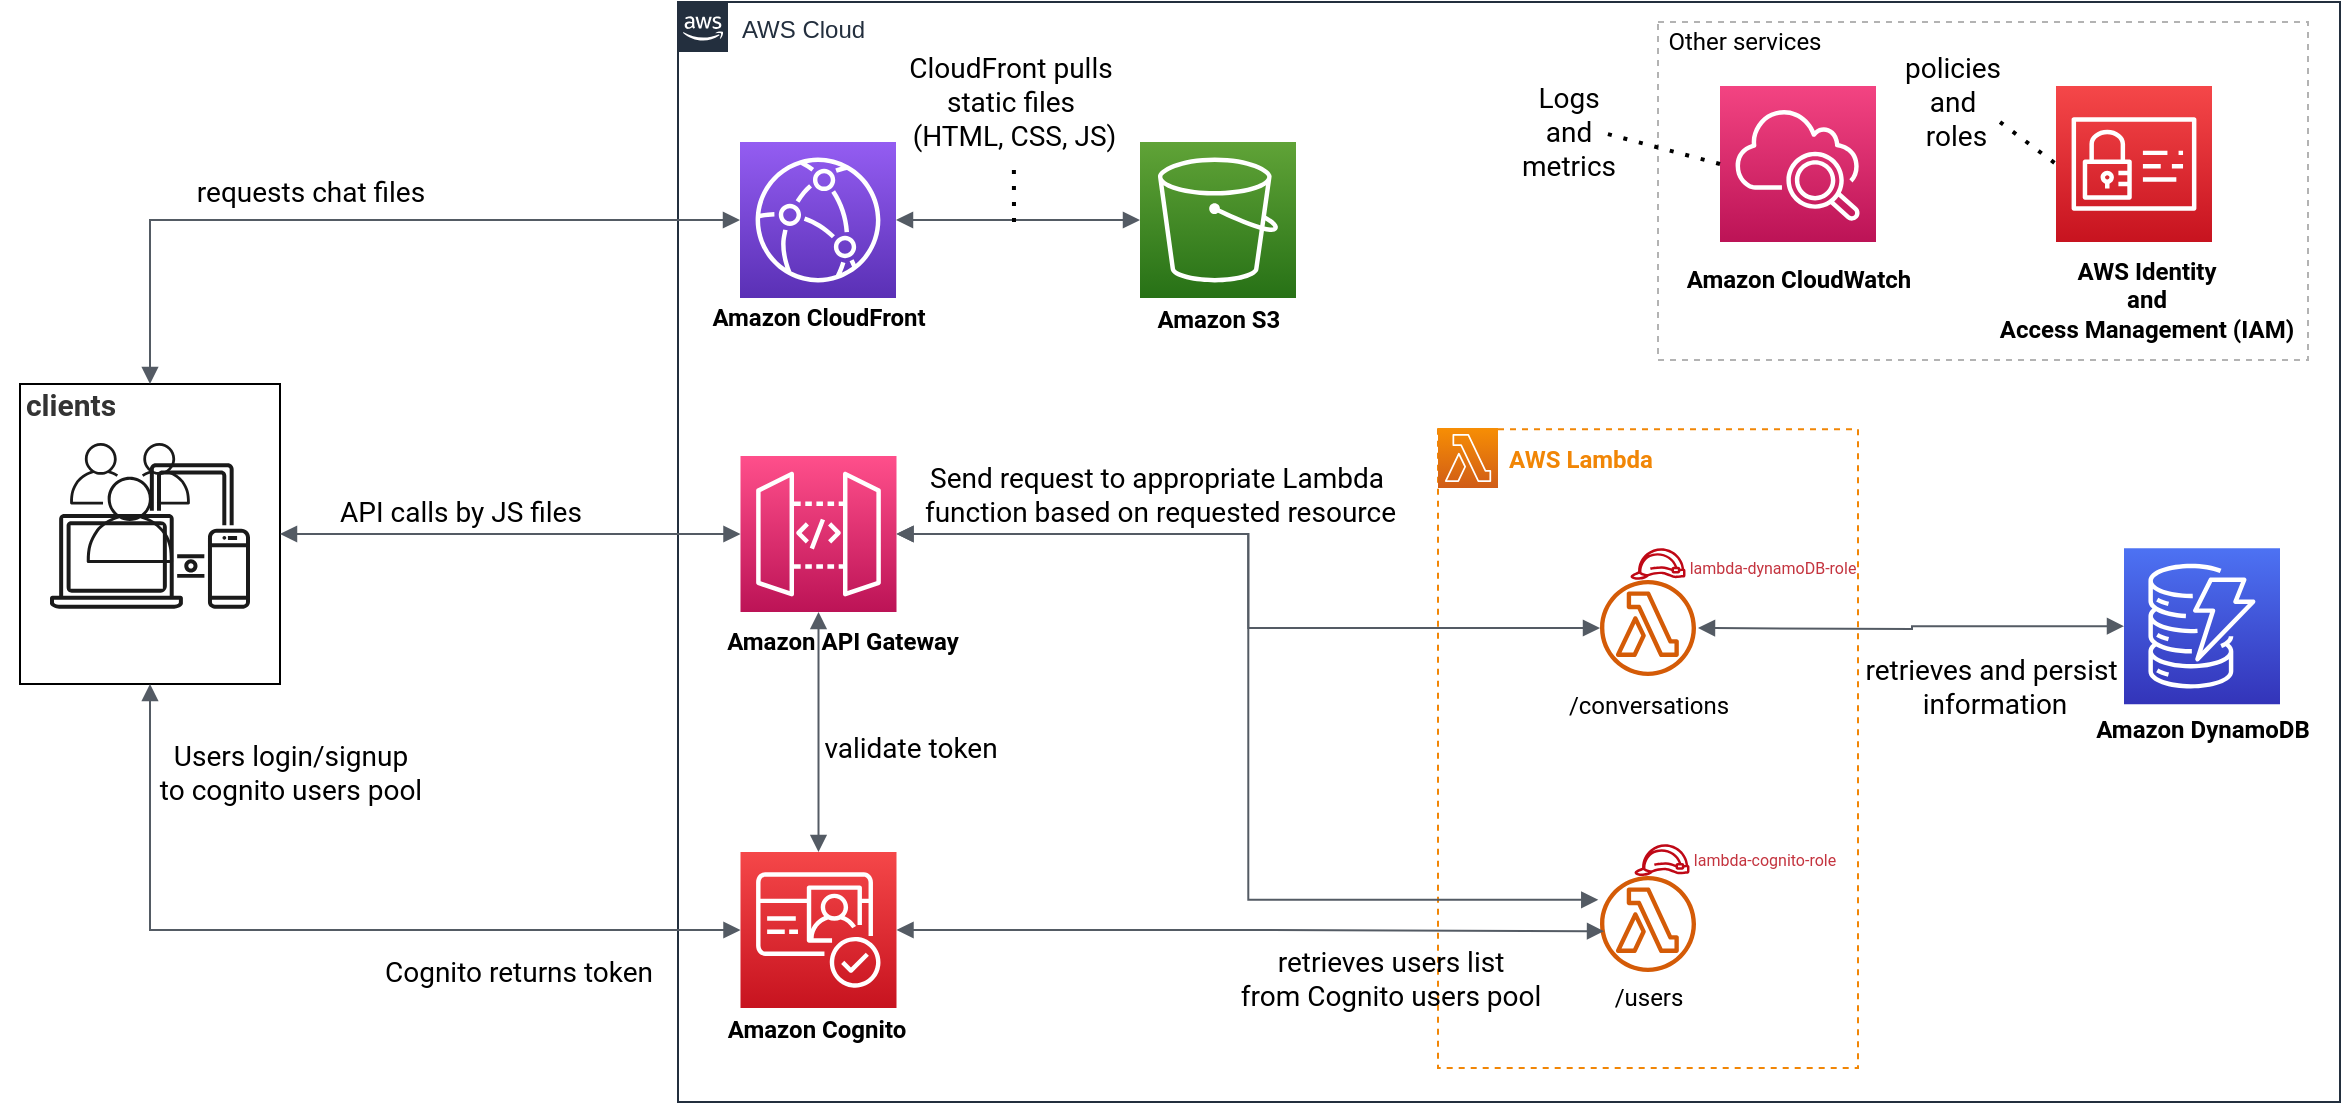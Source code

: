 <mxfile version="20.4.0" type="device"><diagram id="q4BqLy2yozhprAc0UilZ" name="overview"><mxGraphModel dx="2272" dy="804" grid="1" gridSize="10" guides="1" tooltips="1" connect="1" arrows="1" fold="1" page="1" pageScale="1" pageWidth="850" pageHeight="1100" math="0" shadow="0"><root><mxCell id="0"/><mxCell id="1" parent="0"/><mxCell id="jBclYPMqc-IaI7ZFojIo-1" value="AWS Cloud" style="points=[[0,0],[0.25,0],[0.5,0],[0.75,0],[1,0],[1,0.25],[1,0.5],[1,0.75],[1,1],[0.75,1],[0.5,1],[0.25,1],[0,1],[0,0.75],[0,0.5],[0,0.25]];outlineConnect=0;gradientColor=none;html=1;whiteSpace=wrap;fontSize=12;fontStyle=0;container=1;pointerEvents=0;collapsible=0;recursiveResize=0;shape=mxgraph.aws4.group;grIcon=mxgraph.aws4.group_aws_cloud_alt;strokeColor=#232F3E;fillColor=none;verticalAlign=top;align=left;spacingLeft=30;fontColor=#232F3E;dashed=0;" vertex="1" parent="1"><mxGeometry x="29" y="270" width="831" height="550" as="geometry"/></mxCell><mxCell id="jBclYPMqc-IaI7ZFojIo-76" value="" style="rounded=0;whiteSpace=wrap;html=1;dashed=1;strokeColor=#B3B3B3;strokeWidth=1;fontFamily=Tahoma;fontSize=8;fontColor=#C4343F;fillColor=none;" vertex="1" parent="jBclYPMqc-IaI7ZFojIo-1"><mxGeometry x="490" y="10" width="325" height="169" as="geometry"/></mxCell><mxCell id="jBclYPMqc-IaI7ZFojIo-41" value="" style="rounded=0;whiteSpace=wrap;html=1;strokeColor=#f18606;strokeWidth=1;fontFamily=Tahoma;fontSize=15;fontColor=none;fillColor=none;dashed=1;" vertex="1" parent="jBclYPMqc-IaI7ZFojIo-1"><mxGeometry x="380" y="213.65" width="210" height="319.35" as="geometry"/></mxCell><mxCell id="jBclYPMqc-IaI7ZFojIo-5" value="Amazon API Gateway" style="text;html=1;align=center;verticalAlign=middle;resizable=0;points=[];autosize=1;strokeColor=none;fillColor=none;fontFamily=Roboto;fontSource=https%3A%2F%2Ffonts.googleapis.com%2Fcss%3Ffamily%3DRoboto;fontSize=12;fontStyle=1" vertex="1" parent="jBclYPMqc-IaI7ZFojIo-1"><mxGeometry x="12.25" y="305" width="140" height="30" as="geometry"/></mxCell><mxCell id="jBclYPMqc-IaI7ZFojIo-14" value="Amazon CloudFront" style="text;html=1;align=center;verticalAlign=middle;resizable=0;points=[];autosize=1;strokeColor=none;fillColor=none;fontFamily=Roboto;fontSource=https%3A%2F%2Ffonts.googleapis.com%2Fcss%3Ffamily%3DRoboto;fontSize=12;fontStyle=1" vertex="1" parent="jBclYPMqc-IaI7ZFojIo-1"><mxGeometry x="5.25" y="143" width="130" height="30" as="geometry"/></mxCell><mxCell id="jBclYPMqc-IaI7ZFojIo-16" value="Amazon Cognito" style="text;html=1;align=center;verticalAlign=middle;resizable=0;points=[];autosize=1;strokeColor=none;fillColor=none;fontFamily=Roboto;fontSource=https%3A%2F%2Ffonts.googleapis.com%2Fcss%3Ffamily%3DRoboto;fontSize=12;fontStyle=1" vertex="1" parent="jBclYPMqc-IaI7ZFojIo-1"><mxGeometry x="14.25" y="498.5" width="110" height="30" as="geometry"/></mxCell><mxCell id="jBclYPMqc-IaI7ZFojIo-18" value="" style="sketch=0;points=[[0,0,0],[0.25,0,0],[0.5,0,0],[0.75,0,0],[1,0,0],[0,1,0],[0.25,1,0],[0.5,1,0],[0.75,1,0],[1,1,0],[0,0.25,0],[0,0.5,0],[0,0.75,0],[1,0.25,0],[1,0.5,0],[1,0.75,0]];outlineConnect=0;fontColor=#232F3E;gradientColor=#60A337;gradientDirection=north;fillColor=#277116;strokeColor=#ffffff;dashed=0;verticalLabelPosition=bottom;verticalAlign=top;align=center;html=1;fontSize=12;fontStyle=0;aspect=fixed;shape=mxgraph.aws4.resourceIcon;resIcon=mxgraph.aws4.s3;fontFamily=Tahoma;" vertex="1" parent="jBclYPMqc-IaI7ZFojIo-1"><mxGeometry x="231" y="70" width="78" height="78" as="geometry"/></mxCell><mxCell id="jBclYPMqc-IaI7ZFojIo-19" value="" style="sketch=0;points=[[0,0,0],[0.25,0,0],[0.5,0,0],[0.75,0,0],[1,0,0],[0,1,0],[0.25,1,0],[0.5,1,0],[0.75,1,0],[1,1,0],[0,0.25,0],[0,0.5,0],[0,0.75,0],[1,0.25,0],[1,0.5,0],[1,0.75,0]];outlineConnect=0;fontColor=#232F3E;gradientColor=#945DF2;gradientDirection=north;fillColor=#5A30B5;strokeColor=#ffffff;dashed=0;verticalLabelPosition=bottom;verticalAlign=top;align=center;html=1;fontSize=12;fontStyle=0;aspect=fixed;shape=mxgraph.aws4.resourceIcon;resIcon=mxgraph.aws4.cloudfront;fontFamily=Tahoma;" vertex="1" parent="jBclYPMqc-IaI7ZFojIo-1"><mxGeometry x="31" y="70" width="78" height="78" as="geometry"/></mxCell><mxCell id="jBclYPMqc-IaI7ZFojIo-20" value="" style="sketch=0;points=[[0,0,0],[0.25,0,0],[0.5,0,0],[0.75,0,0],[1,0,0],[0,1,0],[0.25,1,0],[0.5,1,0],[0.75,1,0],[1,1,0],[0,0.25,0],[0,0.5,0],[0,0.75,0],[1,0.25,0],[1,0.5,0],[1,0.75,0]];outlineConnect=0;fontColor=#232F3E;gradientColor=#FF4F8B;gradientDirection=north;fillColor=#BC1356;strokeColor=#ffffff;dashed=0;verticalLabelPosition=bottom;verticalAlign=top;align=center;html=1;fontSize=12;fontStyle=0;aspect=fixed;shape=mxgraph.aws4.resourceIcon;resIcon=mxgraph.aws4.api_gateway;fontFamily=Tahoma;" vertex="1" parent="jBclYPMqc-IaI7ZFojIo-1"><mxGeometry x="31.25" y="227" width="78" height="78" as="geometry"/></mxCell><mxCell id="jBclYPMqc-IaI7ZFojIo-21" value="" style="sketch=0;points=[[0,0,0],[0.25,0,0],[0.5,0,0],[0.75,0,0],[1,0,0],[0,1,0],[0.25,1,0],[0.5,1,0],[0.75,1,0],[1,1,0],[0,0.25,0],[0,0.5,0],[0,0.75,0],[1,0.25,0],[1,0.5,0],[1,0.75,0]];outlineConnect=0;fontColor=#232F3E;gradientColor=#F54749;gradientDirection=north;fillColor=#C7131F;strokeColor=#ffffff;dashed=0;verticalLabelPosition=bottom;verticalAlign=top;align=center;html=1;fontSize=12;fontStyle=0;aspect=fixed;shape=mxgraph.aws4.resourceIcon;resIcon=mxgraph.aws4.cognito;fontFamily=Tahoma;" vertex="1" parent="jBclYPMqc-IaI7ZFojIo-1"><mxGeometry x="31.25" y="425" width="78" height="78" as="geometry"/></mxCell><mxCell id="jBclYPMqc-IaI7ZFojIo-23" value="Amazon S3" style="text;html=1;align=center;verticalAlign=middle;resizable=0;points=[];autosize=1;strokeColor=none;fillColor=none;fontFamily=Roboto;fontSource=https%3A%2F%2Ffonts.googleapis.com%2Fcss%3Ffamily%3DRoboto;fontSize=12;fontStyle=1" vertex="1" parent="jBclYPMqc-IaI7ZFojIo-1"><mxGeometry x="230.25" y="144" width="80" height="30" as="geometry"/></mxCell><mxCell id="jBclYPMqc-IaI7ZFojIo-38" value="" style="edgeStyle=orthogonalEdgeStyle;html=1;endArrow=block;elbow=vertical;startArrow=block;startFill=1;endFill=1;strokeColor=#545B64;rounded=0;fontFamily=Tahoma;fontSize=15;fontColor=none;exitX=0.5;exitY=1;exitDx=0;exitDy=0;exitPerimeter=0;entryX=0.5;entryY=0;entryDx=0;entryDy=0;entryPerimeter=0;" edge="1" parent="jBclYPMqc-IaI7ZFojIo-1" source="jBclYPMqc-IaI7ZFojIo-20" target="jBclYPMqc-IaI7ZFojIo-21"><mxGeometry width="100" relative="1" as="geometry"><mxPoint x="190" y="383" as="sourcePoint"/><mxPoint x="290" y="383" as="targetPoint"/></mxGeometry></mxCell><mxCell id="jBclYPMqc-IaI7ZFojIo-40" value="" style="edgeStyle=orthogonalEdgeStyle;html=1;endArrow=block;elbow=vertical;startArrow=block;startFill=1;endFill=1;strokeColor=#545B64;rounded=0;fontFamily=Tahoma;fontSize=15;fontColor=none;exitX=1;exitY=0.5;exitDx=0;exitDy=0;exitPerimeter=0;entryX=0;entryY=0.5;entryDx=0;entryDy=0;entryPerimeter=0;" edge="1" parent="jBclYPMqc-IaI7ZFojIo-1" source="jBclYPMqc-IaI7ZFojIo-19" target="jBclYPMqc-IaI7ZFojIo-18"><mxGeometry width="100" relative="1" as="geometry"><mxPoint x="160" y="110" as="sourcePoint"/><mxPoint x="260" y="110" as="targetPoint"/></mxGeometry></mxCell><mxCell id="jBclYPMqc-IaI7ZFojIo-42" value="" style="sketch=0;points=[[0,0,0],[0.25,0,0],[0.5,0,0],[0.75,0,0],[1,0,0],[0,1,0],[0.25,1,0],[0.5,1,0],[0.75,1,0],[1,1,0],[0,0.25,0],[0,0.5,0],[0,0.75,0],[1,0.25,0],[1,0.5,0],[1,0.75,0]];outlineConnect=0;fontColor=#232F3E;gradientColor=#F78E04;gradientDirection=north;fillColor=#D05C17;strokeColor=#ffffff;dashed=0;verticalLabelPosition=bottom;verticalAlign=top;align=center;html=1;fontSize=12;fontStyle=0;aspect=fixed;shape=mxgraph.aws4.resourceIcon;resIcon=mxgraph.aws4.lambda;fontFamily=Tahoma;" vertex="1" parent="jBclYPMqc-IaI7ZFojIo-1"><mxGeometry x="380" y="213" width="30" height="30" as="geometry"/></mxCell><mxCell id="jBclYPMqc-IaI7ZFojIo-43" value="AWS Lambda" style="text;html=1;align=center;verticalAlign=middle;resizable=0;points=[];autosize=1;strokeColor=none;fillColor=none;fontFamily=Roboto;fontSource=https%3A%2F%2Ffonts.googleapis.com%2Fcss%3Ffamily%3DRoboto;fontSize=12;fontStyle=1;fontColor=#F18606;" vertex="1" parent="jBclYPMqc-IaI7ZFojIo-1"><mxGeometry x="400.846" y="213.976" width="100" height="30" as="geometry"/></mxCell><mxCell id="jBclYPMqc-IaI7ZFojIo-26" value="&lt;span style=&quot;font-weight: 400;&quot;&gt;/conversations&lt;/span&gt;" style="text;html=1;align=center;verticalAlign=middle;resizable=0;points=[];autosize=1;strokeColor=none;fillColor=none;fontFamily=Roboto;fontSource=https%3A%2F%2Ffonts.googleapis.com%2Fcss%3Ffamily%3DRoboto;fontSize=12;fontStyle=1" vertex="1" parent="jBclYPMqc-IaI7ZFojIo-1"><mxGeometry x="435" y="337" width="100" height="30" as="geometry"/></mxCell><mxCell id="jBclYPMqc-IaI7ZFojIo-46" value="&lt;span style=&quot;font-weight: 400;&quot;&gt;/users&lt;/span&gt;" style="text;html=1;align=center;verticalAlign=middle;resizable=0;points=[];autosize=1;strokeColor=none;fillColor=none;fontFamily=Roboto;fontSource=https%3A%2F%2Ffonts.googleapis.com%2Fcss%3Ffamily%3DRoboto;fontSize=12;fontStyle=1" vertex="1" parent="jBclYPMqc-IaI7ZFojIo-1"><mxGeometry x="455" y="483" width="60" height="30" as="geometry"/></mxCell><mxCell id="jBclYPMqc-IaI7ZFojIo-48" value="" style="sketch=0;outlineConnect=0;fontColor=#232F3E;gradientColor=none;fillColor=#D45B07;strokeColor=none;dashed=0;verticalLabelPosition=bottom;verticalAlign=top;align=center;html=1;fontSize=12;fontStyle=0;aspect=fixed;pointerEvents=1;shape=mxgraph.aws4.lambda_function;rounded=0;strokeWidth=1;fontFamily=Tahoma;" vertex="1" parent="jBclYPMqc-IaI7ZFojIo-1"><mxGeometry x="461" y="289" width="48" height="48" as="geometry"/></mxCell><mxCell id="jBclYPMqc-IaI7ZFojIo-49" value="" style="sketch=0;outlineConnect=0;fontColor=#232F3E;gradientColor=none;fillColor=#D45B07;strokeColor=none;dashed=0;verticalLabelPosition=bottom;verticalAlign=top;align=center;html=1;fontSize=12;fontStyle=0;aspect=fixed;pointerEvents=1;shape=mxgraph.aws4.lambda_function;rounded=0;strokeWidth=1;fontFamily=Tahoma;" vertex="1" parent="jBclYPMqc-IaI7ZFojIo-1"><mxGeometry x="461" y="437" width="48" height="48" as="geometry"/></mxCell><mxCell id="jBclYPMqc-IaI7ZFojIo-51" value="" style="sketch=0;outlineConnect=0;fontColor=#232F3E;gradientColor=none;fillColor=#BF0816;strokeColor=none;dashed=0;verticalLabelPosition=bottom;verticalAlign=top;align=center;html=1;fontSize=12;fontStyle=0;aspect=fixed;pointerEvents=1;shape=mxgraph.aws4.role;rounded=0;strokeWidth=1;fontFamily=Tahoma;" vertex="1" parent="jBclYPMqc-IaI7ZFojIo-1"><mxGeometry x="478" y="421.18" width="28" height="15.82" as="geometry"/></mxCell><mxCell id="jBclYPMqc-IaI7ZFojIo-53" value="&lt;span style=&quot;font-weight: 400; font-size: 8px;&quot;&gt;lambda-cognito-role&lt;/span&gt;" style="text;html=1;align=center;verticalAlign=middle;resizable=0;points=[];autosize=1;strokeColor=none;fillColor=none;fontFamily=Roboto;fontSource=https%3A%2F%2Ffonts.googleapis.com%2Fcss%3Ffamily%3DRoboto;fontSize=8;fontStyle=1;fontColor=#C4343F;" vertex="1" parent="jBclYPMqc-IaI7ZFojIo-1"><mxGeometry x="498" y="419.09" width="90" height="20" as="geometry"/></mxCell><mxCell id="jBclYPMqc-IaI7ZFojIo-54" value="" style="sketch=0;points=[[0,0,0],[0.25,0,0],[0.5,0,0],[0.75,0,0],[1,0,0],[0,1,0],[0.25,1,0],[0.5,1,0],[0.75,1,0],[1,1,0],[0,0.25,0],[0,0.5,0],[0,0.75,0],[1,0.25,0],[1,0.5,0],[1,0.75,0]];outlineConnect=0;fontColor=#232F3E;gradientColor=#4D72F3;gradientDirection=north;fillColor=#3334B9;strokeColor=#ffffff;dashed=0;verticalLabelPosition=bottom;verticalAlign=top;align=center;html=1;fontSize=12;fontStyle=0;aspect=fixed;shape=mxgraph.aws4.resourceIcon;resIcon=mxgraph.aws4.dynamodb;rounded=0;strokeWidth=1;fontFamily=Tahoma;" vertex="1" parent="jBclYPMqc-IaI7ZFojIo-1"><mxGeometry x="723" y="273.08" width="78" height="78" as="geometry"/></mxCell><mxCell id="jBclYPMqc-IaI7ZFojIo-55" value="Amazon DynamoDB" style="text;html=1;align=center;verticalAlign=middle;resizable=0;points=[];autosize=1;strokeColor=none;fillColor=none;fontFamily=Roboto;fontSource=https%3A%2F%2Ffonts.googleapis.com%2Fcss%3Ffamily%3DRoboto;fontSize=12;fontStyle=1" vertex="1" parent="jBclYPMqc-IaI7ZFojIo-1"><mxGeometry x="697" y="349.16" width="130" height="30" as="geometry"/></mxCell><mxCell id="jBclYPMqc-IaI7ZFojIo-57" value="" style="edgeStyle=orthogonalEdgeStyle;html=1;endArrow=block;elbow=vertical;startArrow=block;startFill=1;endFill=1;strokeColor=#545B64;rounded=0;fontFamily=Tahoma;fontSize=12;fontColor=#F18606;exitX=1;exitY=0.5;exitDx=0;exitDy=0;exitPerimeter=0;" edge="1" parent="jBclYPMqc-IaI7ZFojIo-1" source="jBclYPMqc-IaI7ZFojIo-20" target="jBclYPMqc-IaI7ZFojIo-48"><mxGeometry width="100" relative="1" as="geometry"><mxPoint x="200" y="293" as="sourcePoint"/><mxPoint x="300" y="293" as="targetPoint"/></mxGeometry></mxCell><mxCell id="jBclYPMqc-IaI7ZFojIo-58" value="" style="edgeStyle=orthogonalEdgeStyle;html=1;endArrow=block;elbow=vertical;startArrow=block;startFill=1;endFill=1;strokeColor=#545B64;rounded=0;fontFamily=Tahoma;fontSize=12;fontColor=#F18606;exitX=1;exitY=0.5;exitDx=0;exitDy=0;exitPerimeter=0;entryX=-0.018;entryY=0.248;entryDx=0;entryDy=0;entryPerimeter=0;" edge="1" parent="jBclYPMqc-IaI7ZFojIo-1" source="jBclYPMqc-IaI7ZFojIo-20" target="jBclYPMqc-IaI7ZFojIo-49"><mxGeometry width="100" relative="1" as="geometry"><mxPoint x="230" y="403" as="sourcePoint"/><mxPoint x="400" y="463" as="targetPoint"/></mxGeometry></mxCell><mxCell id="jBclYPMqc-IaI7ZFojIo-59" value="" style="edgeStyle=orthogonalEdgeStyle;html=1;endArrow=block;elbow=vertical;startArrow=block;startFill=1;endFill=1;strokeColor=#545B64;rounded=0;fontFamily=Tahoma;fontSize=12;fontColor=#F18606;exitX=1;exitY=0.5;exitDx=0;exitDy=0;exitPerimeter=0;entryX=0.042;entryY=0.575;entryDx=0;entryDy=0;entryPerimeter=0;" edge="1" parent="jBclYPMqc-IaI7ZFojIo-1" source="jBclYPMqc-IaI7ZFojIo-21" target="jBclYPMqc-IaI7ZFojIo-49"><mxGeometry width="100" relative="1" as="geometry"><mxPoint x="260" y="483" as="sourcePoint"/><mxPoint x="360" y="483" as="targetPoint"/></mxGeometry></mxCell><mxCell id="jBclYPMqc-IaI7ZFojIo-60" value="" style="edgeStyle=orthogonalEdgeStyle;html=1;endArrow=block;elbow=vertical;startArrow=block;startFill=1;endFill=1;strokeColor=#545B64;rounded=0;fontFamily=Tahoma;fontSize=12;fontColor=#F18606;entryX=0;entryY=0.5;entryDx=0;entryDy=0;entryPerimeter=0;" edge="1" parent="jBclYPMqc-IaI7ZFojIo-1" target="jBclYPMqc-IaI7ZFojIo-54"><mxGeometry width="100" relative="1" as="geometry"><mxPoint x="510" y="313" as="sourcePoint"/><mxPoint x="800" y="443" as="targetPoint"/></mxGeometry></mxCell><mxCell id="jBclYPMqc-IaI7ZFojIo-61" value="" style="sketch=0;points=[[0,0,0],[0.25,0,0],[0.5,0,0],[0.75,0,0],[1,0,0],[0,1,0],[0.25,1,0],[0.5,1,0],[0.75,1,0],[1,1,0],[0,0.25,0],[0,0.5,0],[0,0.75,0],[1,0.25,0],[1,0.5,0],[1,0.75,0]];outlineConnect=0;fontColor=#232F3E;gradientColor=#F54749;gradientDirection=north;fillColor=#C7131F;strokeColor=#ffffff;dashed=0;verticalLabelPosition=bottom;verticalAlign=top;align=center;html=1;fontSize=12;fontStyle=0;aspect=fixed;shape=mxgraph.aws4.resourceIcon;resIcon=mxgraph.aws4.identity_and_access_management;rounded=0;strokeWidth=1;fontFamily=Tahoma;" vertex="1" parent="jBclYPMqc-IaI7ZFojIo-1"><mxGeometry x="689" y="42" width="78" height="78" as="geometry"/></mxCell><mxCell id="jBclYPMqc-IaI7ZFojIo-62" value="" style="sketch=0;points=[[0,0,0],[0.25,0,0],[0.5,0,0],[0.75,0,0],[1,0,0],[0,1,0],[0.25,1,0],[0.5,1,0],[0.75,1,0],[1,1,0],[0,0.25,0],[0,0.5,0],[0,0.75,0],[1,0.25,0],[1,0.5,0],[1,0.75,0]];points=[[0,0,0],[0.25,0,0],[0.5,0,0],[0.75,0,0],[1,0,0],[0,1,0],[0.25,1,0],[0.5,1,0],[0.75,1,0],[1,1,0],[0,0.25,0],[0,0.5,0],[0,0.75,0],[1,0.25,0],[1,0.5,0],[1,0.75,0]];outlineConnect=0;fontColor=#232F3E;gradientColor=#F34482;gradientDirection=north;fillColor=#BC1356;strokeColor=#ffffff;dashed=0;verticalLabelPosition=bottom;verticalAlign=top;align=center;html=1;fontSize=12;fontStyle=0;aspect=fixed;shape=mxgraph.aws4.resourceIcon;resIcon=mxgraph.aws4.cloudwatch_2;rounded=0;strokeWidth=1;fontFamily=Tahoma;" vertex="1" parent="jBclYPMqc-IaI7ZFojIo-1"><mxGeometry x="521" y="42" width="78" height="78" as="geometry"/></mxCell><mxCell id="jBclYPMqc-IaI7ZFojIo-71" value="&lt;span style=&quot;font-weight: 400; font-size: 8px;&quot;&gt;lambda-dynamoDB-role&lt;/span&gt;" style="text;html=1;align=center;verticalAlign=middle;resizable=0;points=[];autosize=1;strokeColor=none;fillColor=none;fontFamily=Roboto;fontSource=https%3A%2F%2Ffonts.googleapis.com%2Fcss%3Ffamily%3DRoboto;fontSize=8;fontStyle=1;fontColor=#C4343F;" vertex="1" parent="jBclYPMqc-IaI7ZFojIo-1"><mxGeometry x="492" y="273.08" width="110" height="20" as="geometry"/></mxCell><mxCell id="jBclYPMqc-IaI7ZFojIo-72" value="" style="sketch=0;outlineConnect=0;fontColor=#232F3E;gradientColor=none;fillColor=#BF0816;strokeColor=none;dashed=0;verticalLabelPosition=bottom;verticalAlign=top;align=center;html=1;fontSize=12;fontStyle=0;aspect=fixed;pointerEvents=1;shape=mxgraph.aws4.role;rounded=0;strokeWidth=1;fontFamily=Tahoma;" vertex="1" parent="jBclYPMqc-IaI7ZFojIo-1"><mxGeometry x="476" y="273.08" width="28" height="15.82" as="geometry"/></mxCell><mxCell id="jBclYPMqc-IaI7ZFojIo-73" value="Amazon CloudWatch" style="text;html=1;align=center;verticalAlign=middle;resizable=0;points=[];autosize=1;strokeColor=none;fillColor=none;fontFamily=Roboto;fontSource=https%3A%2F%2Ffonts.googleapis.com%2Fcss%3Ffamily%3DRoboto;fontSize=12;fontStyle=1" vertex="1" parent="jBclYPMqc-IaI7ZFojIo-1"><mxGeometry x="490" y="124" width="140" height="30" as="geometry"/></mxCell><mxCell id="jBclYPMqc-IaI7ZFojIo-74" value="AWS Identity &lt;br&gt;and &lt;br&gt;Access Management (IAM)" style="text;html=1;align=center;verticalAlign=middle;resizable=0;points=[];autosize=1;strokeColor=none;fillColor=none;fontFamily=Roboto;fontSource=https%3A%2F%2Ffonts.googleapis.com%2Fcss%3Ffamily%3DRoboto;fontSize=12;fontStyle=1" vertex="1" parent="jBclYPMqc-IaI7ZFojIo-1"><mxGeometry x="649" y="119" width="170" height="60" as="geometry"/></mxCell><mxCell id="jBclYPMqc-IaI7ZFojIo-77" value="Other services" style="text;html=1;align=center;verticalAlign=middle;resizable=0;points=[];autosize=1;strokeColor=none;fillColor=none;fontFamily=Roboto;fontSource=https%3A%2F%2Ffonts.googleapis.com%2Fcss%3Ffamily%3DRoboto;fontSize=12;fontStyle=0" vertex="1" parent="jBclYPMqc-IaI7ZFojIo-1"><mxGeometry x="483" y="5" width="100" height="30" as="geometry"/></mxCell><mxCell id="jBclYPMqc-IaI7ZFojIo-78" value="CloudFront pulls &lt;br style=&quot;font-size: 14px;&quot;&gt;static files&lt;br style=&quot;font-size: 14px;&quot;&gt;&amp;nbsp;(HTML, CSS, JS)" style="text;html=1;align=center;verticalAlign=middle;resizable=0;points=[];autosize=1;strokeColor=none;fillColor=none;fontFamily=Roboto;fontSource=https%3A%2F%2Ffonts.googleapis.com%2Fcss%3Ffamily%3DRoboto;fontSize=14;fontStyle=0" vertex="1" parent="jBclYPMqc-IaI7ZFojIo-1"><mxGeometry x="101" y="20" width="130" height="60" as="geometry"/></mxCell><mxCell id="jBclYPMqc-IaI7ZFojIo-84" value="validate token" style="text;html=1;align=center;verticalAlign=middle;resizable=0;points=[];autosize=1;strokeColor=none;fillColor=none;fontFamily=Roboto;fontSource=https%3A%2F%2Ffonts.googleapis.com%2Fcss%3Ffamily%3DRoboto;fontSize=14;fontStyle=0" vertex="1" parent="jBclYPMqc-IaI7ZFojIo-1"><mxGeometry x="61" y="358.33" width="110" height="30" as="geometry"/></mxCell><mxCell id="jBclYPMqc-IaI7ZFojIo-85" value="Send request to appropriate Lambda&lt;br&gt;&amp;nbsp;function based on requested resource" style="text;html=1;align=center;verticalAlign=middle;resizable=0;points=[];autosize=1;strokeColor=none;fillColor=none;fontFamily=Roboto;fontSource=https%3A%2F%2Ffonts.googleapis.com%2Fcss%3Ffamily%3DRoboto;fontSize=14;fontStyle=0" vertex="1" parent="jBclYPMqc-IaI7ZFojIo-1"><mxGeometry x="109" y="221.08" width="260" height="50" as="geometry"/></mxCell><mxCell id="jBclYPMqc-IaI7ZFojIo-86" value="retrieves users list &lt;br&gt;from Cognito users pool" style="text;html=1;align=center;verticalAlign=middle;resizable=0;points=[];autosize=1;strokeColor=none;fillColor=none;fontFamily=Roboto;fontSource=https%3A%2F%2Ffonts.googleapis.com%2Fcss%3Ffamily%3DRoboto;fontSize=14;fontStyle=0" vertex="1" parent="jBclYPMqc-IaI7ZFojIo-1"><mxGeometry x="271" y="463" width="170" height="50" as="geometry"/></mxCell><mxCell id="jBclYPMqc-IaI7ZFojIo-87" value="&lt;div&gt;retrieves and persist&amp;nbsp;&lt;/div&gt;&lt;div&gt;information&lt;/div&gt;" style="text;html=1;align=center;verticalAlign=middle;resizable=0;points=[];autosize=1;strokeColor=none;fillColor=none;fontFamily=Roboto;fontSource=https%3A%2F%2Ffonts.googleapis.com%2Fcss%3Ffamily%3DRoboto;fontSize=14;fontStyle=0" vertex="1" parent="jBclYPMqc-IaI7ZFojIo-1"><mxGeometry x="583" y="317" width="150" height="50" as="geometry"/></mxCell><mxCell id="jBclYPMqc-IaI7ZFojIo-88" value="Logs &lt;br&gt;and &lt;br&gt;metrics" style="text;html=1;align=center;verticalAlign=middle;resizable=0;points=[];autosize=1;strokeColor=none;fillColor=none;fontFamily=Roboto;fontSource=https%3A%2F%2Ffonts.googleapis.com%2Fcss%3Ffamily%3DRoboto;fontSize=14;fontStyle=0" vertex="1" parent="jBclYPMqc-IaI7ZFojIo-1"><mxGeometry x="410" y="35" width="70" height="60" as="geometry"/></mxCell><mxCell id="jBclYPMqc-IaI7ZFojIo-89" value="" style="endArrow=none;dashed=1;html=1;dashPattern=1 3;strokeWidth=2;rounded=0;fontFamily=Tahoma;fontSize=14;fontColor=#C4343F;exitX=0;exitY=0.5;exitDx=0;exitDy=0;exitPerimeter=0;entryX=0.729;entryY=0.5;entryDx=0;entryDy=0;entryPerimeter=0;" edge="1" parent="jBclYPMqc-IaI7ZFojIo-1" source="jBclYPMqc-IaI7ZFojIo-62" target="jBclYPMqc-IaI7ZFojIo-88"><mxGeometry width="50" height="50" relative="1" as="geometry"><mxPoint x="481" y="-120" as="sourcePoint"/><mxPoint x="461" y="-90" as="targetPoint"/></mxGeometry></mxCell><mxCell id="jBclYPMqc-IaI7ZFojIo-90" value="policies &lt;br&gt;and&lt;br&gt;&amp;nbsp;roles" style="text;html=1;align=center;verticalAlign=middle;resizable=0;points=[];autosize=1;strokeColor=none;fillColor=none;fontFamily=Roboto;fontSource=https%3A%2F%2Ffonts.googleapis.com%2Fcss%3Ffamily%3DRoboto;fontSize=14;fontStyle=0" vertex="1" parent="jBclYPMqc-IaI7ZFojIo-1"><mxGeometry x="602" y="20.0" width="70" height="60" as="geometry"/></mxCell><mxCell id="jBclYPMqc-IaI7ZFojIo-91" value="" style="endArrow=none;dashed=1;html=1;dashPattern=1 3;strokeWidth=2;rounded=0;fontFamily=Tahoma;fontSize=14;fontColor=#C4343F;entryX=0;entryY=0.5;entryDx=0;entryDy=0;entryPerimeter=0;exitX=0.843;exitY=0.667;exitDx=0;exitDy=0;exitPerimeter=0;" edge="1" parent="jBclYPMqc-IaI7ZFojIo-1" source="jBclYPMqc-IaI7ZFojIo-90" target="jBclYPMqc-IaI7ZFojIo-61"><mxGeometry width="50" height="50" relative="1" as="geometry"><mxPoint x="691" y="-50" as="sourcePoint"/><mxPoint x="741" y="-100" as="targetPoint"/></mxGeometry></mxCell><mxCell id="jBclYPMqc-IaI7ZFojIo-2" value="devices" style="sketch=0;outlineConnect=0;gradientColor=none;fontColor=none;strokeColor=none;fillColor=#1A1A1A;dashed=0;verticalLabelPosition=bottom;verticalAlign=top;align=center;fontSize=12;fontStyle=0;aspect=fixed;shape=mxgraph.aws4.illustration_devices;pointerEvents=1;html=1;whiteSpace=wrap;noLabel=1;" vertex="1" parent="1"><mxGeometry x="-285" y="500.5" width="100" height="73" as="geometry"/></mxCell><mxCell id="jBclYPMqc-IaI7ZFojIo-3" value="users" style="sketch=0;outlineConnect=0;gradientColor=none;fontColor=none;strokeColor=none;fillColor=#1A1A1A;dashed=0;verticalLabelPosition=bottom;verticalAlign=top;align=center;html=1;fontSize=12;fontStyle=0;aspect=fixed;shape=mxgraph.aws4.illustration_users;pointerEvents=1;noLabel=1;" vertex="1" parent="1"><mxGeometry x="-275" y="490.5" width="60" height="60" as="geometry"/></mxCell><mxCell id="jBclYPMqc-IaI7ZFojIo-33" value="" style="rounded=0;whiteSpace=wrap;html=1;fontFamily=Tahoma;fontSize=12;fontColor=none;fillColor=none;strokeWidth=1;" vertex="1" parent="1"><mxGeometry x="-300" y="461" width="130" height="150" as="geometry"/></mxCell><mxCell id="jBclYPMqc-IaI7ZFojIo-34" value="clients" style="text;html=1;align=center;verticalAlign=top;resizable=0;points=[];autosize=1;strokeColor=none;fillColor=none;fontFamily=Roboto;fontSource=https%3A%2F%2Ffonts.googleapis.com%2Fcss%3Ffamily%3DRoboto;fontSize=15;fontStyle=1;fontColor=#333333;rounded=0;" vertex="1" parent="1"><mxGeometry x="-310" y="456" width="70" height="30" as="geometry"/></mxCell><mxCell id="jBclYPMqc-IaI7ZFojIo-35" value="" style="edgeStyle=orthogonalEdgeStyle;html=1;endArrow=block;elbow=vertical;startArrow=block;startFill=1;endFill=1;strokeColor=#545B64;rounded=0;fontFamily=Tahoma;fontSize=15;fontColor=none;exitX=0.5;exitY=1;exitDx=0;exitDy=0;entryX=0;entryY=0.5;entryDx=0;entryDy=0;entryPerimeter=0;" edge="1" parent="1" source="jBclYPMqc-IaI7ZFojIo-33" target="jBclYPMqc-IaI7ZFojIo-21"><mxGeometry width="100" relative="1" as="geometry"><mxPoint x="-240" y="810" as="sourcePoint"/><mxPoint x="-140" y="810" as="targetPoint"/></mxGeometry></mxCell><mxCell id="jBclYPMqc-IaI7ZFojIo-37" value="" style="edgeStyle=orthogonalEdgeStyle;html=1;endArrow=block;elbow=vertical;startArrow=block;startFill=1;endFill=1;strokeColor=#545B64;rounded=0;fontFamily=Tahoma;fontSize=15;fontColor=none;exitX=1;exitY=0.5;exitDx=0;exitDy=0;entryX=0;entryY=0.5;entryDx=0;entryDy=0;entryPerimeter=0;" edge="1" parent="1" source="jBclYPMqc-IaI7ZFojIo-33" target="jBclYPMqc-IaI7ZFojIo-20"><mxGeometry width="100" relative="1" as="geometry"><mxPoint x="-120" y="590" as="sourcePoint"/><mxPoint x="-20" y="590" as="targetPoint"/></mxGeometry></mxCell><mxCell id="jBclYPMqc-IaI7ZFojIo-39" value="" style="edgeStyle=orthogonalEdgeStyle;html=1;endArrow=block;elbow=vertical;startArrow=block;startFill=1;endFill=1;strokeColor=#545B64;rounded=0;fontFamily=Tahoma;fontSize=15;fontColor=none;entryX=0;entryY=0.5;entryDx=0;entryDy=0;entryPerimeter=0;exitX=0.5;exitY=0;exitDx=0;exitDy=0;" edge="1" parent="1" source="jBclYPMqc-IaI7ZFojIo-33" target="jBclYPMqc-IaI7ZFojIo-19"><mxGeometry width="100" relative="1" as="geometry"><mxPoint x="-130" y="420" as="sourcePoint"/><mxPoint x="-30" y="420" as="targetPoint"/></mxGeometry></mxCell><mxCell id="jBclYPMqc-IaI7ZFojIo-79" value="" style="endArrow=none;dashed=1;html=1;dashPattern=1 3;strokeWidth=2;rounded=0;fontFamily=Tahoma;fontSize=14;fontColor=#C4343F;entryX=0.515;entryY=1.066;entryDx=0;entryDy=0;entryPerimeter=0;" edge="1" parent="1" target="jBclYPMqc-IaI7ZFojIo-78"><mxGeometry width="50" height="50" relative="1" as="geometry"><mxPoint x="197" y="380" as="sourcePoint"/><mxPoint x="280" y="190" as="targetPoint"/></mxGeometry></mxCell><mxCell id="jBclYPMqc-IaI7ZFojIo-80" value="API calls by JS files" style="text;html=1;align=center;verticalAlign=middle;resizable=0;points=[];autosize=1;strokeColor=none;fillColor=none;fontFamily=Roboto;fontSource=https%3A%2F%2Ffonts.googleapis.com%2Fcss%3Ffamily%3DRoboto;fontSize=14;fontStyle=0" vertex="1" parent="1"><mxGeometry x="-150" y="510" width="140" height="30" as="geometry"/></mxCell><mxCell id="jBclYPMqc-IaI7ZFojIo-81" value="requests chat files" style="text;html=1;align=center;verticalAlign=middle;resizable=0;points=[];autosize=1;strokeColor=none;fillColor=none;fontFamily=Roboto;fontSource=https%3A%2F%2Ffonts.googleapis.com%2Fcss%3Ffamily%3DRoboto;fontSize=14;fontStyle=0" vertex="1" parent="1"><mxGeometry x="-225" y="350" width="140" height="30" as="geometry"/></mxCell><mxCell id="jBclYPMqc-IaI7ZFojIo-82" value="Users login/signup &lt;br&gt;to cognito users pool" style="text;html=1;align=center;verticalAlign=middle;resizable=0;points=[];autosize=1;strokeColor=none;fillColor=none;fontFamily=Roboto;fontSource=https%3A%2F%2Ffonts.googleapis.com%2Fcss%3Ffamily%3DRoboto;fontSize=14;fontStyle=0" vertex="1" parent="1"><mxGeometry x="-240" y="630" width="150" height="50" as="geometry"/></mxCell><mxCell id="jBclYPMqc-IaI7ZFojIo-83" value="Cognito returns token" style="text;html=1;align=center;verticalAlign=middle;resizable=0;points=[];autosize=1;strokeColor=none;fillColor=none;fontFamily=Roboto;fontSource=https%3A%2F%2Ffonts.googleapis.com%2Fcss%3Ffamily%3DRoboto;fontSize=14;fontStyle=0" vertex="1" parent="1"><mxGeometry x="-131" y="740" width="160" height="30" as="geometry"/></mxCell></root></mxGraphModel></diagram></mxfile>